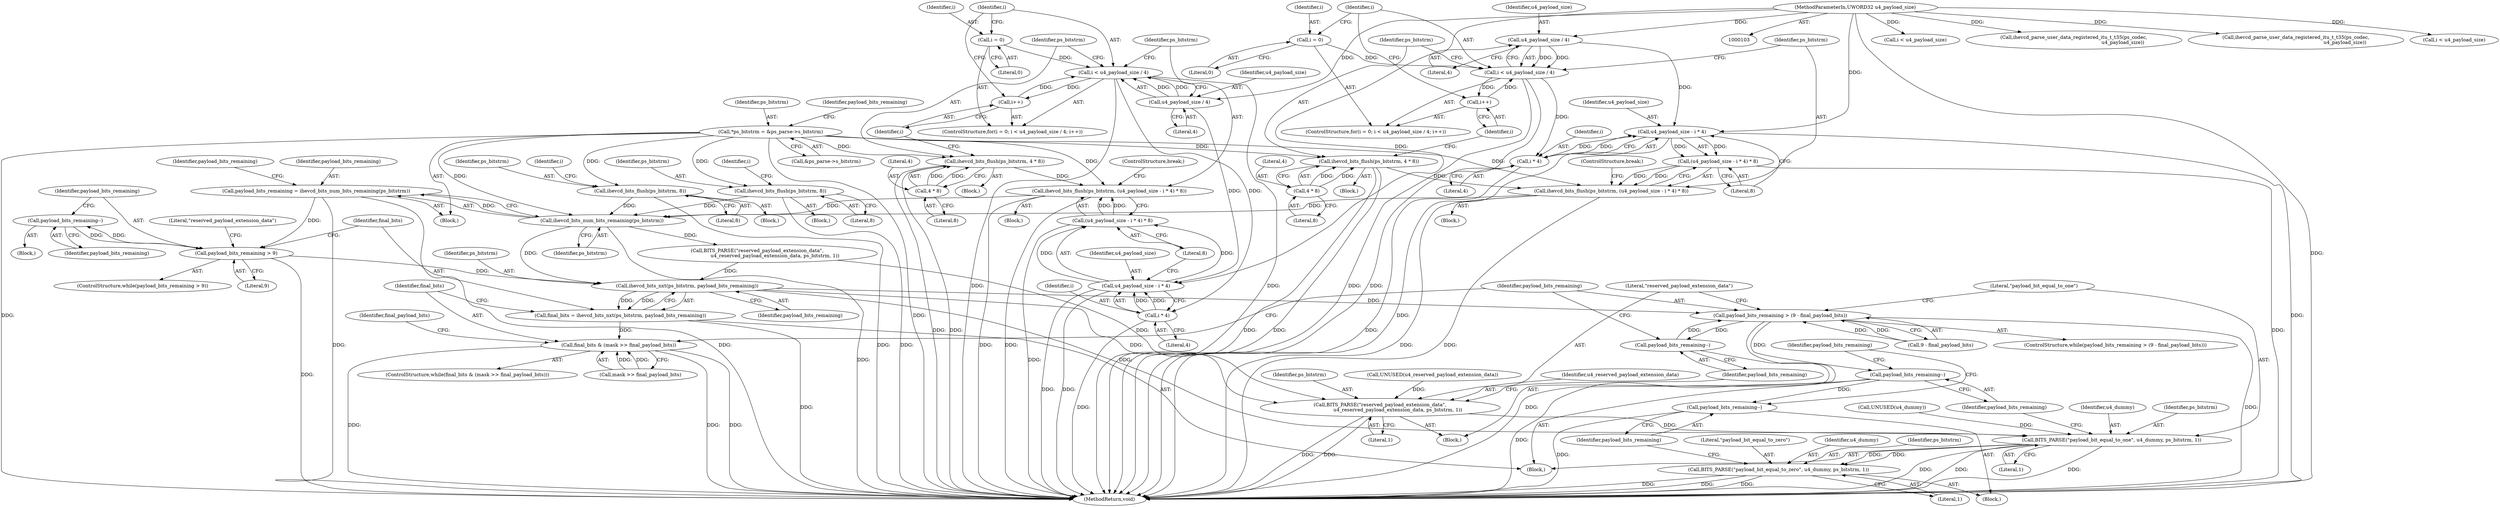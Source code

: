 digraph "0_Android_9f0fb67540d2259e4930d9bd5f1a1a6fb95af862@API" {
"1000377" [label="(Call,payload_bits_remaining--)"];
"1000368" [label="(Call,payload_bits_remaining > 9)"];
"1000377" [label="(Call,payload_bits_remaining--)"];
"1000345" [label="(Call,payload_bits_remaining = ihevcd_bits_num_bits_remaining(ps_bitstrm))"];
"1000347" [label="(Call,ihevcd_bits_num_bits_remaining(ps_bitstrm))"];
"1000315" [label="(Call,ihevcd_bits_flush(ps_bitstrm, (u4_payload_size - i * 4) * 8))"];
"1000310" [label="(Call,ihevcd_bits_flush(ps_bitstrm, 4 * 8))"];
"1000117" [label="(Call,*ps_bitstrm = &ps_parse->s_bitstrm)"];
"1000312" [label="(Call,4 * 8)"];
"1000317" [label="(Call,(u4_payload_size - i * 4) * 8)"];
"1000318" [label="(Call,u4_payload_size - i * 4)"];
"1000304" [label="(Call,u4_payload_size / 4)"];
"1000106" [label="(MethodParameterIn,UWORD32 u4_payload_size)"];
"1000320" [label="(Call,i * 4)"];
"1000302" [label="(Call,i < u4_payload_size / 4)"];
"1000299" [label="(Call,i = 0)"];
"1000307" [label="(Call,i++)"];
"1000272" [label="(Call,ihevcd_bits_flush(ps_bitstrm, 8))"];
"1000246" [label="(Call,ihevcd_bits_flush(ps_bitstrm, (u4_payload_size - i * 4) * 8))"];
"1000241" [label="(Call,ihevcd_bits_flush(ps_bitstrm, 4 * 8))"];
"1000243" [label="(Call,4 * 8)"];
"1000248" [label="(Call,(u4_payload_size - i * 4) * 8)"];
"1000249" [label="(Call,u4_payload_size - i * 4)"];
"1000235" [label="(Call,u4_payload_size / 4)"];
"1000251" [label="(Call,i * 4)"];
"1000233" [label="(Call,i < u4_payload_size / 4)"];
"1000238" [label="(Call,i++)"];
"1000230" [label="(Call,i = 0)"];
"1000341" [label="(Call,ihevcd_bits_flush(ps_bitstrm, 8))"];
"1000381" [label="(Call,ihevcd_bits_nxt(ps_bitstrm, payload_bits_remaining))"];
"1000379" [label="(Call,final_bits = ihevcd_bits_nxt(ps_bitstrm, payload_bits_remaining))"];
"1000385" [label="(Call,final_bits & (mask >> final_payload_bits))"];
"1000395" [label="(Call,payload_bits_remaining > (9 - final_payload_bits))"];
"1000406" [label="(Call,payload_bits_remaining--)"];
"1000413" [label="(Call,payload_bits_remaining--)"];
"1000423" [label="(Call,payload_bits_remaining--)"];
"1000401" [label="(Call,BITS_PARSE(\"reserved_payload_extension_data\",\n                       u4_reserved_payload_extension_data, ps_bitstrm, 1))"];
"1000408" [label="(Call,BITS_PARSE(\"payload_bit_equal_to_one\", u4_dummy, ps_bitstrm, 1))"];
"1000418" [label="(Call,BITS_PARSE(\"payload_bit_equal_to_zero\", u4_dummy, ps_bitstrm, 1))"];
"1000309" [label="(Block,)"];
"1000379" [label="(Call,final_bits = ihevcd_bits_nxt(ps_bitstrm, payload_bits_remaining))"];
"1000249" [label="(Call,u4_payload_size - i * 4)"];
"1000339" [label="(Identifier,i)"];
"1000242" [label="(Identifier,ps_bitstrm)"];
"1000311" [label="(Identifier,ps_bitstrm)"];
"1000386" [label="(Identifier,final_bits)"];
"1000417" [label="(Block,)"];
"1000413" [label="(Call,payload_bits_remaining--)"];
"1000335" [label="(Call,i < u4_payload_size)"];
"1000419" [label="(Literal,\"payload_bit_equal_to_zero\")"];
"1000422" [label="(Literal,1)"];
"1000234" [label="(Identifier,i)"];
"1000382" [label="(Identifier,ps_bitstrm)"];
"1000416" [label="(Identifier,payload_bits_remaining)"];
"1000271" [label="(Block,)"];
"1000318" [label="(Call,u4_payload_size - i * 4)"];
"1000346" [label="(Identifier,payload_bits_remaining)"];
"1000420" [label="(Identifier,u4_dummy)"];
"1000403" [label="(Identifier,u4_reserved_payload_extension_data)"];
"1000410" [label="(Identifier,u4_dummy)"];
"1000373" [label="(Literal,\"reserved_payload_extension_data\")"];
"1000343" [label="(Literal,8)"];
"1000254" [label="(Literal,8)"];
"1000341" [label="(Call,ihevcd_bits_flush(ps_bitstrm, 8))"];
"1000351" [label="(Block,)"];
"1000251" [label="(Call,i * 4)"];
"1000260" [label="(ControlStructure,break;)"];
"1000407" [label="(Identifier,payload_bits_remaining)"];
"1000404" [label="(Identifier,ps_bitstrm)"];
"1000421" [label="(Identifier,ps_bitstrm)"];
"1000347" [label="(Call,ihevcd_bits_num_bits_remaining(ps_bitstrm))"];
"1000418" [label="(Call,BITS_PARSE(\"payload_bit_equal_to_zero\", u4_dummy, ps_bitstrm, 1))"];
"1000326" [label="(Call,ihevcd_parse_user_data_registered_itu_t_t35(ps_codec,\n                                                                u4_payload_size))"];
"1000240" [label="(Block,)"];
"1000322" [label="(Literal,4)"];
"1000119" [label="(Call,&ps_parse->s_bitstrm)"];
"1000423" [label="(Call,payload_bits_remaining--)"];
"1000237" [label="(Literal,4)"];
"1000383" [label="(Identifier,payload_bits_remaining)"];
"1000315" [label="(Call,ihevcd_bits_flush(ps_bitstrm, (u4_payload_size - i * 4) * 8))"];
"1000245" [label="(Literal,8)"];
"1000305" [label="(Identifier,u4_payload_size)"];
"1000273" [label="(Identifier,ps_bitstrm)"];
"1000412" [label="(Literal,1)"];
"1000230" [label="(Call,i = 0)"];
"1000297" [label="(Block,)"];
"1000253" [label="(Literal,4)"];
"1000312" [label="(Call,4 * 8)"];
"1000252" [label="(Identifier,i)"];
"1000108" [label="(Block,)"];
"1000411" [label="(Identifier,ps_bitstrm)"];
"1000394" [label="(ControlStructure,while(payload_bits_remaining > (9 - final_payload_bits)))"];
"1000229" [label="(ControlStructure,for(i = 0; i < u4_payload_size / 4; i++))"];
"1000387" [label="(Call,mask >> final_payload_bits)"];
"1000402" [label="(Literal,\"reserved_payload_extension_data\")"];
"1000363" [label="(Call,UNUSED(u4_dummy))"];
"1000377" [label="(Call,payload_bits_remaining--)"];
"1000371" [label="(Block,)"];
"1000316" [label="(Identifier,ps_bitstrm)"];
"1000368" [label="(Call,payload_bits_remaining > 9)"];
"1000270" [label="(Identifier,i)"];
"1000414" [label="(Identifier,payload_bits_remaining)"];
"1000302" [label="(Call,i < u4_payload_size / 4)"];
"1000241" [label="(Call,ihevcd_bits_flush(ps_bitstrm, 4 * 8))"];
"1000232" [label="(Literal,0)"];
"1000372" [label="(Call,BITS_PARSE(\"reserved_payload_extension_data\",\n                       u4_reserved_payload_extension_data, ps_bitstrm, 1))"];
"1000235" [label="(Call,u4_payload_size / 4)"];
"1000340" [label="(Block,)"];
"1000350" [label="(Identifier,payload_bits_remaining)"];
"1000257" [label="(Call,ihevcd_parse_user_data_registered_itu_t_t35(ps_codec,\n                                                                u4_payload_size))"];
"1000236" [label="(Identifier,u4_payload_size)"];
"1000400" [label="(Block,)"];
"1000303" [label="(Identifier,i)"];
"1000342" [label="(Identifier,ps_bitstrm)"];
"1000319" [label="(Identifier,u4_payload_size)"];
"1000408" [label="(Call,BITS_PARSE(\"payload_bit_equal_to_one\", u4_dummy, ps_bitstrm, 1))"];
"1000247" [label="(Identifier,ps_bitstrm)"];
"1000381" [label="(Call,ihevcd_bits_nxt(ps_bitstrm, payload_bits_remaining))"];
"1000395" [label="(Call,payload_bits_remaining > (9 - final_payload_bits))"];
"1000406" [label="(Call,payload_bits_remaining--)"];
"1000314" [label="(Literal,8)"];
"1000308" [label="(Identifier,i)"];
"1000106" [label="(MethodParameterIn,UWORD32 u4_payload_size)"];
"1000274" [label="(Literal,8)"];
"1000298" [label="(ControlStructure,for(i = 0; i < u4_payload_size / 4; i++))"];
"1000238" [label="(Call,i++)"];
"1000397" [label="(Call,9 - final_payload_bits)"];
"1000323" [label="(Literal,8)"];
"1000365" [label="(Call,UNUSED(u4_reserved_payload_extension_data))"];
"1000246" [label="(Call,ihevcd_bits_flush(ps_bitstrm, (u4_payload_size - i * 4) * 8))"];
"1000239" [label="(Identifier,i)"];
"1000272" [label="(Call,ihevcd_bits_flush(ps_bitstrm, 8))"];
"1000313" [label="(Literal,4)"];
"1000118" [label="(Identifier,ps_bitstrm)"];
"1000369" [label="(Identifier,payload_bits_remaining)"];
"1000266" [label="(Call,i < u4_payload_size)"];
"1000228" [label="(Block,)"];
"1000300" [label="(Identifier,i)"];
"1000317" [label="(Call,(u4_payload_size - i * 4) * 8)"];
"1000345" [label="(Call,payload_bits_remaining = ihevcd_bits_num_bits_remaining(ps_bitstrm))"];
"1000348" [label="(Identifier,ps_bitstrm)"];
"1000329" [label="(ControlStructure,break;)"];
"1000233" [label="(Call,i < u4_payload_size / 4)"];
"1000304" [label="(Call,u4_payload_size / 4)"];
"1000244" [label="(Literal,4)"];
"1000380" [label="(Identifier,final_bits)"];
"1000320" [label="(Call,i * 4)"];
"1000306" [label="(Literal,4)"];
"1000248" [label="(Call,(u4_payload_size - i * 4) * 8)"];
"1000250" [label="(Identifier,u4_payload_size)"];
"1000385" [label="(Call,final_bits & (mask >> final_payload_bits))"];
"1000299" [label="(Call,i = 0)"];
"1000243" [label="(Call,4 * 8)"];
"1000321" [label="(Identifier,i)"];
"1000424" [label="(Identifier,payload_bits_remaining)"];
"1000125" [label="(Identifier,payload_bits_remaining)"];
"1000378" [label="(Identifier,payload_bits_remaining)"];
"1000401" [label="(Call,BITS_PARSE(\"reserved_payload_extension_data\",\n                       u4_reserved_payload_extension_data, ps_bitstrm, 1))"];
"1000117" [label="(Call,*ps_bitstrm = &ps_parse->s_bitstrm)"];
"1000384" [label="(ControlStructure,while(final_bits & (mask >> final_payload_bits)))"];
"1000405" [label="(Literal,1)"];
"1000396" [label="(Identifier,payload_bits_remaining)"];
"1000307" [label="(Call,i++)"];
"1000367" [label="(ControlStructure,while(payload_bits_remaining > 9))"];
"1000301" [label="(Literal,0)"];
"1000426" [label="(MethodReturn,void)"];
"1000231" [label="(Identifier,i)"];
"1000310" [label="(Call,ihevcd_bits_flush(ps_bitstrm, 4 * 8))"];
"1000409" [label="(Literal,\"payload_bit_equal_to_one\")"];
"1000392" [label="(Identifier,final_payload_bits)"];
"1000370" [label="(Literal,9)"];
"1000377" -> "1000371"  [label="AST: "];
"1000377" -> "1000378"  [label="CFG: "];
"1000378" -> "1000377"  [label="AST: "];
"1000369" -> "1000377"  [label="CFG: "];
"1000377" -> "1000368"  [label="DDG: "];
"1000368" -> "1000377"  [label="DDG: "];
"1000368" -> "1000367"  [label="AST: "];
"1000368" -> "1000370"  [label="CFG: "];
"1000369" -> "1000368"  [label="AST: "];
"1000370" -> "1000368"  [label="AST: "];
"1000373" -> "1000368"  [label="CFG: "];
"1000380" -> "1000368"  [label="CFG: "];
"1000368" -> "1000426"  [label="DDG: "];
"1000345" -> "1000368"  [label="DDG: "];
"1000368" -> "1000381"  [label="DDG: "];
"1000345" -> "1000108"  [label="AST: "];
"1000345" -> "1000347"  [label="CFG: "];
"1000346" -> "1000345"  [label="AST: "];
"1000347" -> "1000345"  [label="AST: "];
"1000350" -> "1000345"  [label="CFG: "];
"1000345" -> "1000426"  [label="DDG: "];
"1000345" -> "1000426"  [label="DDG: "];
"1000347" -> "1000345"  [label="DDG: "];
"1000347" -> "1000348"  [label="CFG: "];
"1000348" -> "1000347"  [label="AST: "];
"1000347" -> "1000426"  [label="DDG: "];
"1000315" -> "1000347"  [label="DDG: "];
"1000272" -> "1000347"  [label="DDG: "];
"1000246" -> "1000347"  [label="DDG: "];
"1000341" -> "1000347"  [label="DDG: "];
"1000117" -> "1000347"  [label="DDG: "];
"1000347" -> "1000372"  [label="DDG: "];
"1000347" -> "1000381"  [label="DDG: "];
"1000315" -> "1000297"  [label="AST: "];
"1000315" -> "1000317"  [label="CFG: "];
"1000316" -> "1000315"  [label="AST: "];
"1000317" -> "1000315"  [label="AST: "];
"1000329" -> "1000315"  [label="CFG: "];
"1000315" -> "1000426"  [label="DDG: "];
"1000315" -> "1000426"  [label="DDG: "];
"1000310" -> "1000315"  [label="DDG: "];
"1000117" -> "1000315"  [label="DDG: "];
"1000317" -> "1000315"  [label="DDG: "];
"1000317" -> "1000315"  [label="DDG: "];
"1000310" -> "1000309"  [label="AST: "];
"1000310" -> "1000312"  [label="CFG: "];
"1000311" -> "1000310"  [label="AST: "];
"1000312" -> "1000310"  [label="AST: "];
"1000308" -> "1000310"  [label="CFG: "];
"1000310" -> "1000426"  [label="DDG: "];
"1000310" -> "1000426"  [label="DDG: "];
"1000117" -> "1000310"  [label="DDG: "];
"1000312" -> "1000310"  [label="DDG: "];
"1000312" -> "1000310"  [label="DDG: "];
"1000117" -> "1000108"  [label="AST: "];
"1000117" -> "1000119"  [label="CFG: "];
"1000118" -> "1000117"  [label="AST: "];
"1000119" -> "1000117"  [label="AST: "];
"1000125" -> "1000117"  [label="CFG: "];
"1000117" -> "1000426"  [label="DDG: "];
"1000117" -> "1000426"  [label="DDG: "];
"1000117" -> "1000241"  [label="DDG: "];
"1000117" -> "1000246"  [label="DDG: "];
"1000117" -> "1000272"  [label="DDG: "];
"1000117" -> "1000341"  [label="DDG: "];
"1000312" -> "1000314"  [label="CFG: "];
"1000313" -> "1000312"  [label="AST: "];
"1000314" -> "1000312"  [label="AST: "];
"1000317" -> "1000323"  [label="CFG: "];
"1000318" -> "1000317"  [label="AST: "];
"1000323" -> "1000317"  [label="AST: "];
"1000317" -> "1000426"  [label="DDG: "];
"1000318" -> "1000317"  [label="DDG: "];
"1000318" -> "1000317"  [label="DDG: "];
"1000318" -> "1000320"  [label="CFG: "];
"1000319" -> "1000318"  [label="AST: "];
"1000320" -> "1000318"  [label="AST: "];
"1000323" -> "1000318"  [label="CFG: "];
"1000318" -> "1000426"  [label="DDG: "];
"1000318" -> "1000426"  [label="DDG: "];
"1000304" -> "1000318"  [label="DDG: "];
"1000106" -> "1000318"  [label="DDG: "];
"1000320" -> "1000318"  [label="DDG: "];
"1000320" -> "1000318"  [label="DDG: "];
"1000304" -> "1000302"  [label="AST: "];
"1000304" -> "1000306"  [label="CFG: "];
"1000305" -> "1000304"  [label="AST: "];
"1000306" -> "1000304"  [label="AST: "];
"1000302" -> "1000304"  [label="CFG: "];
"1000304" -> "1000302"  [label="DDG: "];
"1000304" -> "1000302"  [label="DDG: "];
"1000106" -> "1000304"  [label="DDG: "];
"1000106" -> "1000103"  [label="AST: "];
"1000106" -> "1000426"  [label="DDG: "];
"1000106" -> "1000235"  [label="DDG: "];
"1000106" -> "1000249"  [label="DDG: "];
"1000106" -> "1000257"  [label="DDG: "];
"1000106" -> "1000266"  [label="DDG: "];
"1000106" -> "1000326"  [label="DDG: "];
"1000106" -> "1000335"  [label="DDG: "];
"1000320" -> "1000322"  [label="CFG: "];
"1000321" -> "1000320"  [label="AST: "];
"1000322" -> "1000320"  [label="AST: "];
"1000320" -> "1000426"  [label="DDG: "];
"1000302" -> "1000320"  [label="DDG: "];
"1000302" -> "1000298"  [label="AST: "];
"1000303" -> "1000302"  [label="AST: "];
"1000311" -> "1000302"  [label="CFG: "];
"1000316" -> "1000302"  [label="CFG: "];
"1000302" -> "1000426"  [label="DDG: "];
"1000302" -> "1000426"  [label="DDG: "];
"1000299" -> "1000302"  [label="DDG: "];
"1000307" -> "1000302"  [label="DDG: "];
"1000302" -> "1000307"  [label="DDG: "];
"1000299" -> "1000298"  [label="AST: "];
"1000299" -> "1000301"  [label="CFG: "];
"1000300" -> "1000299"  [label="AST: "];
"1000301" -> "1000299"  [label="AST: "];
"1000303" -> "1000299"  [label="CFG: "];
"1000307" -> "1000298"  [label="AST: "];
"1000307" -> "1000308"  [label="CFG: "];
"1000308" -> "1000307"  [label="AST: "];
"1000303" -> "1000307"  [label="CFG: "];
"1000272" -> "1000271"  [label="AST: "];
"1000272" -> "1000274"  [label="CFG: "];
"1000273" -> "1000272"  [label="AST: "];
"1000274" -> "1000272"  [label="AST: "];
"1000270" -> "1000272"  [label="CFG: "];
"1000272" -> "1000426"  [label="DDG: "];
"1000246" -> "1000228"  [label="AST: "];
"1000246" -> "1000248"  [label="CFG: "];
"1000247" -> "1000246"  [label="AST: "];
"1000248" -> "1000246"  [label="AST: "];
"1000260" -> "1000246"  [label="CFG: "];
"1000246" -> "1000426"  [label="DDG: "];
"1000246" -> "1000426"  [label="DDG: "];
"1000241" -> "1000246"  [label="DDG: "];
"1000248" -> "1000246"  [label="DDG: "];
"1000248" -> "1000246"  [label="DDG: "];
"1000241" -> "1000240"  [label="AST: "];
"1000241" -> "1000243"  [label="CFG: "];
"1000242" -> "1000241"  [label="AST: "];
"1000243" -> "1000241"  [label="AST: "];
"1000239" -> "1000241"  [label="CFG: "];
"1000241" -> "1000426"  [label="DDG: "];
"1000241" -> "1000426"  [label="DDG: "];
"1000243" -> "1000241"  [label="DDG: "];
"1000243" -> "1000241"  [label="DDG: "];
"1000243" -> "1000245"  [label="CFG: "];
"1000244" -> "1000243"  [label="AST: "];
"1000245" -> "1000243"  [label="AST: "];
"1000248" -> "1000254"  [label="CFG: "];
"1000249" -> "1000248"  [label="AST: "];
"1000254" -> "1000248"  [label="AST: "];
"1000248" -> "1000426"  [label="DDG: "];
"1000249" -> "1000248"  [label="DDG: "];
"1000249" -> "1000248"  [label="DDG: "];
"1000249" -> "1000251"  [label="CFG: "];
"1000250" -> "1000249"  [label="AST: "];
"1000251" -> "1000249"  [label="AST: "];
"1000254" -> "1000249"  [label="CFG: "];
"1000249" -> "1000426"  [label="DDG: "];
"1000249" -> "1000426"  [label="DDG: "];
"1000235" -> "1000249"  [label="DDG: "];
"1000251" -> "1000249"  [label="DDG: "];
"1000251" -> "1000249"  [label="DDG: "];
"1000235" -> "1000233"  [label="AST: "];
"1000235" -> "1000237"  [label="CFG: "];
"1000236" -> "1000235"  [label="AST: "];
"1000237" -> "1000235"  [label="AST: "];
"1000233" -> "1000235"  [label="CFG: "];
"1000235" -> "1000233"  [label="DDG: "];
"1000235" -> "1000233"  [label="DDG: "];
"1000251" -> "1000253"  [label="CFG: "];
"1000252" -> "1000251"  [label="AST: "];
"1000253" -> "1000251"  [label="AST: "];
"1000251" -> "1000426"  [label="DDG: "];
"1000233" -> "1000251"  [label="DDG: "];
"1000233" -> "1000229"  [label="AST: "];
"1000234" -> "1000233"  [label="AST: "];
"1000242" -> "1000233"  [label="CFG: "];
"1000247" -> "1000233"  [label="CFG: "];
"1000233" -> "1000426"  [label="DDG: "];
"1000233" -> "1000426"  [label="DDG: "];
"1000238" -> "1000233"  [label="DDG: "];
"1000230" -> "1000233"  [label="DDG: "];
"1000233" -> "1000238"  [label="DDG: "];
"1000238" -> "1000229"  [label="AST: "];
"1000238" -> "1000239"  [label="CFG: "];
"1000239" -> "1000238"  [label="AST: "];
"1000234" -> "1000238"  [label="CFG: "];
"1000230" -> "1000229"  [label="AST: "];
"1000230" -> "1000232"  [label="CFG: "];
"1000231" -> "1000230"  [label="AST: "];
"1000232" -> "1000230"  [label="AST: "];
"1000234" -> "1000230"  [label="CFG: "];
"1000341" -> "1000340"  [label="AST: "];
"1000341" -> "1000343"  [label="CFG: "];
"1000342" -> "1000341"  [label="AST: "];
"1000343" -> "1000341"  [label="AST: "];
"1000339" -> "1000341"  [label="CFG: "];
"1000341" -> "1000426"  [label="DDG: "];
"1000381" -> "1000379"  [label="AST: "];
"1000381" -> "1000383"  [label="CFG: "];
"1000382" -> "1000381"  [label="AST: "];
"1000383" -> "1000381"  [label="AST: "];
"1000379" -> "1000381"  [label="CFG: "];
"1000381" -> "1000379"  [label="DDG: "];
"1000381" -> "1000379"  [label="DDG: "];
"1000372" -> "1000381"  [label="DDG: "];
"1000381" -> "1000395"  [label="DDG: "];
"1000381" -> "1000401"  [label="DDG: "];
"1000381" -> "1000408"  [label="DDG: "];
"1000379" -> "1000351"  [label="AST: "];
"1000380" -> "1000379"  [label="AST: "];
"1000386" -> "1000379"  [label="CFG: "];
"1000379" -> "1000426"  [label="DDG: "];
"1000379" -> "1000385"  [label="DDG: "];
"1000385" -> "1000384"  [label="AST: "];
"1000385" -> "1000387"  [label="CFG: "];
"1000386" -> "1000385"  [label="AST: "];
"1000387" -> "1000385"  [label="AST: "];
"1000392" -> "1000385"  [label="CFG: "];
"1000396" -> "1000385"  [label="CFG: "];
"1000385" -> "1000426"  [label="DDG: "];
"1000385" -> "1000426"  [label="DDG: "];
"1000385" -> "1000426"  [label="DDG: "];
"1000387" -> "1000385"  [label="DDG: "];
"1000387" -> "1000385"  [label="DDG: "];
"1000395" -> "1000394"  [label="AST: "];
"1000395" -> "1000397"  [label="CFG: "];
"1000396" -> "1000395"  [label="AST: "];
"1000397" -> "1000395"  [label="AST: "];
"1000402" -> "1000395"  [label="CFG: "];
"1000409" -> "1000395"  [label="CFG: "];
"1000395" -> "1000426"  [label="DDG: "];
"1000395" -> "1000426"  [label="DDG: "];
"1000406" -> "1000395"  [label="DDG: "];
"1000397" -> "1000395"  [label="DDG: "];
"1000397" -> "1000395"  [label="DDG: "];
"1000395" -> "1000406"  [label="DDG: "];
"1000395" -> "1000413"  [label="DDG: "];
"1000406" -> "1000400"  [label="AST: "];
"1000406" -> "1000407"  [label="CFG: "];
"1000407" -> "1000406"  [label="AST: "];
"1000396" -> "1000406"  [label="CFG: "];
"1000413" -> "1000351"  [label="AST: "];
"1000413" -> "1000414"  [label="CFG: "];
"1000414" -> "1000413"  [label="AST: "];
"1000416" -> "1000413"  [label="CFG: "];
"1000413" -> "1000426"  [label="DDG: "];
"1000413" -> "1000423"  [label="DDG: "];
"1000423" -> "1000417"  [label="AST: "];
"1000423" -> "1000424"  [label="CFG: "];
"1000424" -> "1000423"  [label="AST: "];
"1000416" -> "1000423"  [label="CFG: "];
"1000423" -> "1000426"  [label="DDG: "];
"1000401" -> "1000400"  [label="AST: "];
"1000401" -> "1000405"  [label="CFG: "];
"1000402" -> "1000401"  [label="AST: "];
"1000403" -> "1000401"  [label="AST: "];
"1000404" -> "1000401"  [label="AST: "];
"1000405" -> "1000401"  [label="AST: "];
"1000407" -> "1000401"  [label="CFG: "];
"1000401" -> "1000426"  [label="DDG: "];
"1000401" -> "1000426"  [label="DDG: "];
"1000365" -> "1000401"  [label="DDG: "];
"1000372" -> "1000401"  [label="DDG: "];
"1000401" -> "1000408"  [label="DDG: "];
"1000408" -> "1000351"  [label="AST: "];
"1000408" -> "1000412"  [label="CFG: "];
"1000409" -> "1000408"  [label="AST: "];
"1000410" -> "1000408"  [label="AST: "];
"1000411" -> "1000408"  [label="AST: "];
"1000412" -> "1000408"  [label="AST: "];
"1000414" -> "1000408"  [label="CFG: "];
"1000408" -> "1000426"  [label="DDG: "];
"1000408" -> "1000426"  [label="DDG: "];
"1000408" -> "1000426"  [label="DDG: "];
"1000363" -> "1000408"  [label="DDG: "];
"1000408" -> "1000418"  [label="DDG: "];
"1000408" -> "1000418"  [label="DDG: "];
"1000418" -> "1000417"  [label="AST: "];
"1000418" -> "1000422"  [label="CFG: "];
"1000419" -> "1000418"  [label="AST: "];
"1000420" -> "1000418"  [label="AST: "];
"1000421" -> "1000418"  [label="AST: "];
"1000422" -> "1000418"  [label="AST: "];
"1000424" -> "1000418"  [label="CFG: "];
"1000418" -> "1000426"  [label="DDG: "];
"1000418" -> "1000426"  [label="DDG: "];
"1000418" -> "1000426"  [label="DDG: "];
}
